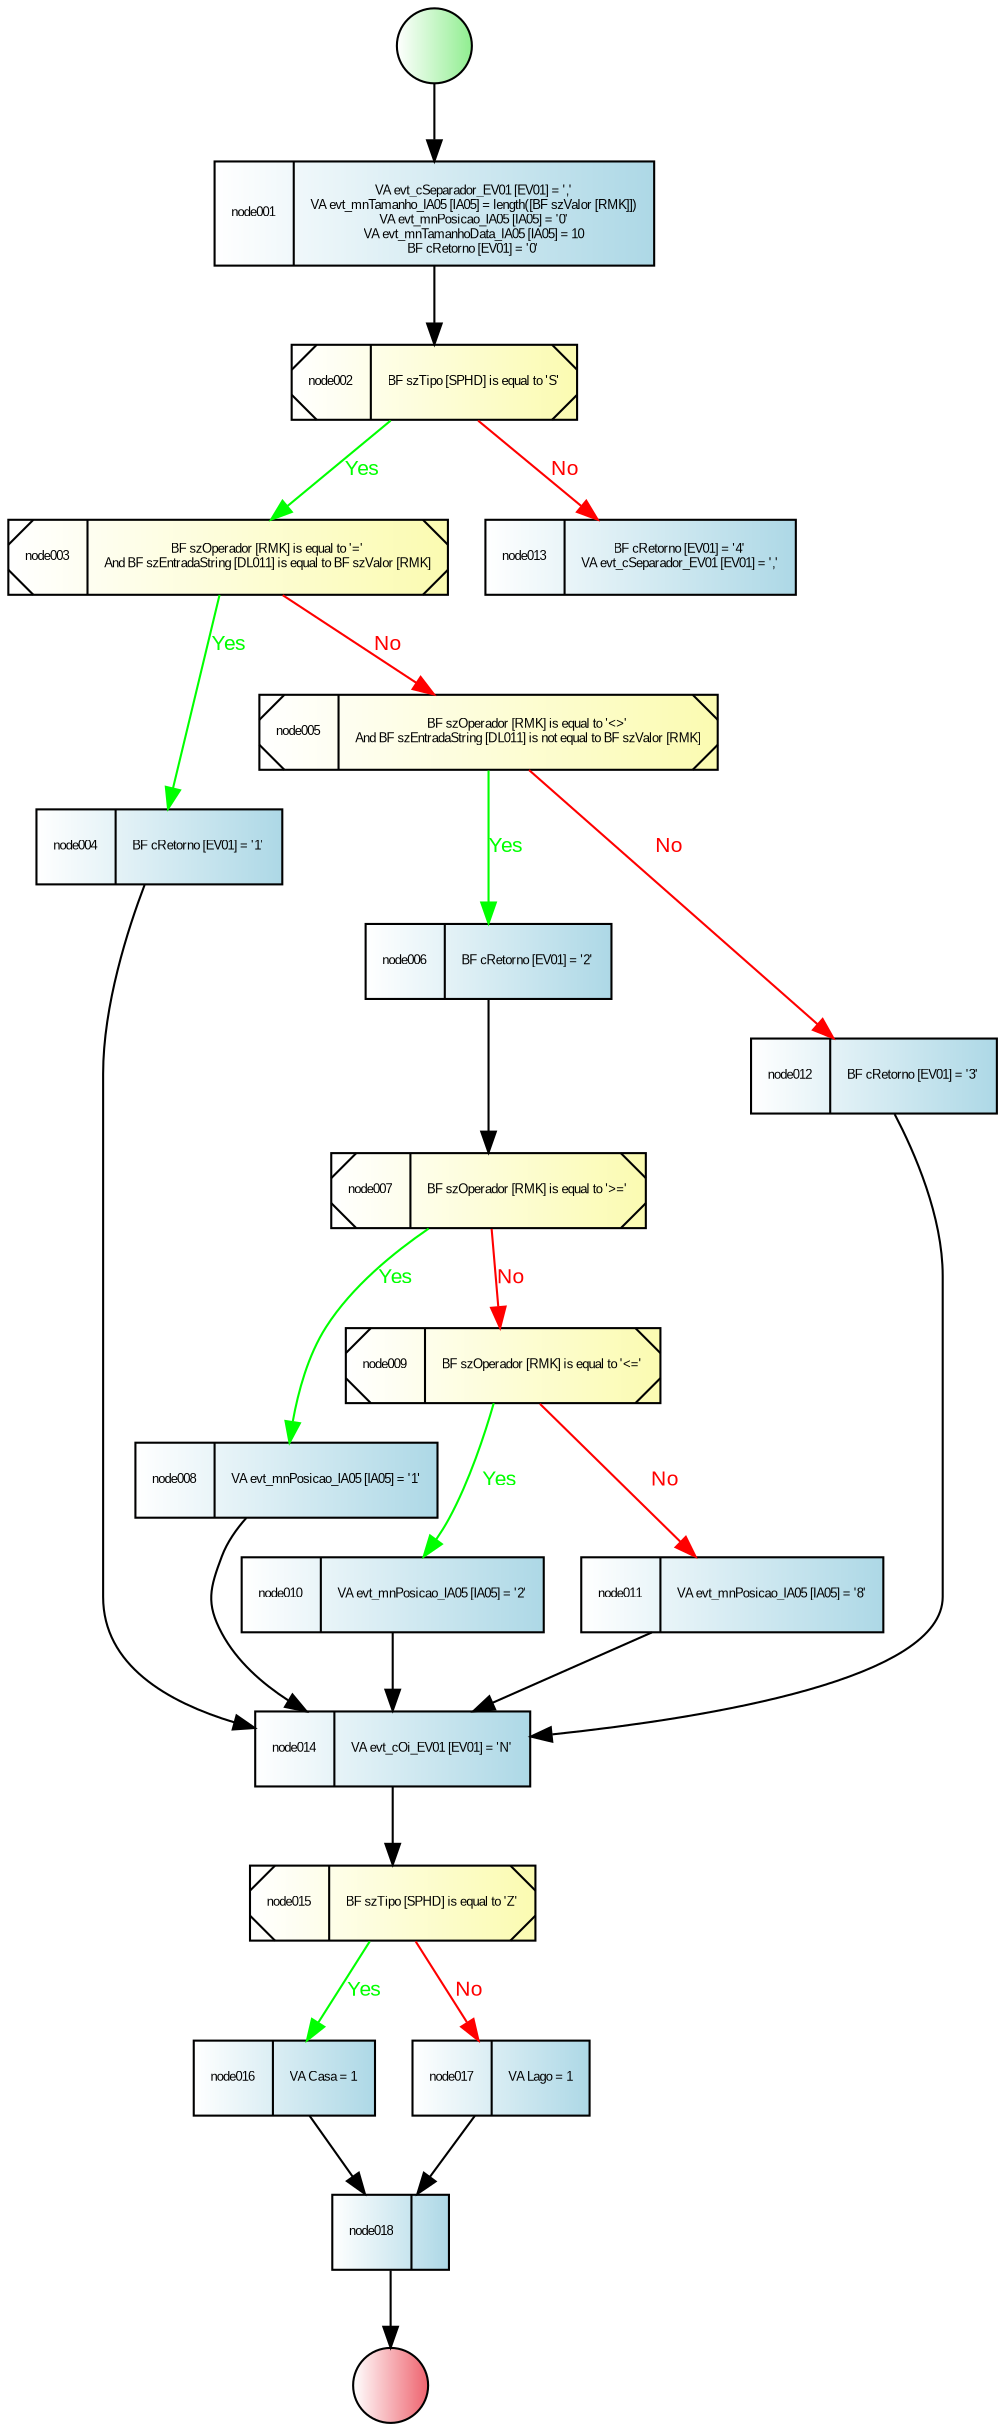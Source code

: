 digraph R {
    node000 [
            shape=circle,
            style="filled",
            fillcolor="white:lightgreen",
            label=""
            ]
    node001 [
            fontname="Arial",
            fontsize=6,
            shape=record,
            style="filled",
            fillcolor="white:lightblue"
            label="node001|{\nVA evt_cSeparador_EV01 [EV01] = ','\nVA evt_mnTamanho_IA05 [IA05] = length([BF szValor [RMK]])\nVA evt_mnPosicao_IA05 [IA05] = '0'\nVA evt_mnTamanhoData_IA05 [IA05] = 10\nBF cRetorno [EV01] = '0'}"
            ]
    node002 [
            fontname="Arial",
            fontsize=6,
            shape=record,
            style="diagonals,filled",
            fillcolor="white:#fbfbb1"
            label="node002|{BF szTipo [SPHD] is equal to 'S'}"
            ]
    node003 [
            fontname="Arial",
            fontsize=6,
            shape=record,
            style="diagonals,filled",
            fillcolor="white:#fbfbb1"
            label="node003|{BF szOperador [RMK] is equal to '='\nAnd BF szEntradaString [DL011] is equal to BF szValor [RMK]}"
            ]
    node004 [
            fontname="Arial",
            fontsize=6,
            shape=record,
            style="filled",
            fillcolor="white:lightblue"
            label="node004|{BF cRetorno [EV01] = '1'}"
            ]
    node005 [
            fontname="Arial",
            fontsize=6,
            shape=record,
            style="diagonals,filled",
            fillcolor="white:#fbfbb1"
            label="node005|{BF szOperador [RMK] is equal to '\<\>'\nAnd BF szEntradaString [DL011] is not equal to BF szValor [RMK]}"
            ]
    node006 [
            fontname="Arial",
            fontsize=6,
            shape=record,
            style="filled",
            fillcolor="white:lightblue"
            label="node006|{BF cRetorno [EV01] = '2'}"
            ]
    node007 [
            fontname="Arial",
            fontsize=6,
            shape=record,
            style="diagonals,filled",
            fillcolor="white:#fbfbb1"
            label="node007|{BF szOperador [RMK] is equal to '\>='}"
            ]
    node008 [
            fontname="Arial",
            fontsize=6,
            shape=record,
            style="filled",
            fillcolor="white:lightblue"
            label="node008|{VA evt_mnPosicao_IA05 [IA05] = '1'}"
            ]
    node009 [
            fontname="Arial",
            fontsize=6,
            shape=record,
            style="diagonals,filled",
            fillcolor="white:#fbfbb1"
            label="node009|{BF szOperador [RMK] is equal to '\<='}"
            ]
    node010 [
            fontname="Arial",
            fontsize=6,
            shape=record,
            style="filled",
            fillcolor="white:lightblue"
            label="node010|{VA evt_mnPosicao_IA05 [IA05] = '2'}"
            ]
    node011 [
            fontname="Arial",
            fontsize=6,
            shape=record,
            style="filled",
            fillcolor="white:lightblue"
            label="node011|{VA evt_mnPosicao_IA05 [IA05] = '8'}"
            ]
    node012 [
            fontname="Arial",
            fontsize=6,
            shape=record,
            style="filled",
            fillcolor="white:lightblue"
            label="node012|{BF cRetorno [EV01] = '3'}"
            ]
    node013 [
            fontname="Arial",
            fontsize=6,
            shape=record,
            style="filled",
            fillcolor="white:lightblue"
            label="node013|{BF cRetorno [EV01] = '4'\nVA evt_cSeparador_EV01 [EV01] = ','}"
            ]
    node014 [
            fontname="Arial",
            fontsize=6,
            shape=record,
            style="filled",
            fillcolor="white:lightblue"
            label="node014|{VA evt_cOi_EV01 [EV01] = 'N'}"
            ]
    node015 [
            fontname="Arial",
            fontsize=6,
            shape=record,
            style="diagonals,filled",
            fillcolor="white:#fbfbb1"
            label="node015|{BF szTipo [SPHD] is equal to 'Z'}"
            ]
    node016 [
            fontname="Arial",
            fontsize=6,
            shape=record,
            style="filled",
            fillcolor="white:lightblue"
            label="node016|{VA Casa = 1}"
            ]
    node017 [
            fontname="Arial",
            fontsize=6,
            shape=record,
            style="filled",
            fillcolor="white:lightblue"
            label="node017|{VA Lago = 1}"
            ]
    node018 [
            fontname="Arial",
            fontsize=6,
            shape=record,
            style="filled",
            fillcolor="white:lightblue"
            label="node018|{}"
            ]
    node999 [
            shape=circle,
            style="filled",
            fillcolor="white:#ee636e",
            label=""
            ]

    node018 -> node999
    node000 -> node001
    node017 -> node018
    node016 -> node018
    node015 -> node017 [fontname = "Arial", fontsize = 10, fontcolor="red", color="red", label="No"]
    node015 -> node016 [fontname = "Arial", fontsize = 10, fontcolor="green", color="green", label="Yes"]
    node014 -> node015
    node004 -> node014
    node008 -> node014
    node010 -> node014
    node011 -> node014
    node012 -> node014
    node002 -> node013 [fontname = "Arial", fontsize = 10, fontcolor="red", color="red", label="No"]
    node005 -> node012 [fontname = "Arial", fontsize = 10, fontcolor="red", color="red", label="No"]
    node009 -> node011 [fontname = "Arial", fontsize = 10, fontcolor="red", color="red", label="No"]
    node009 -> node010 [fontname = "Arial", fontsize = 10, fontcolor="green", color="green", label="Yes"]
    node007 -> node009 [fontname = "Arial", fontsize = 10, fontcolor="red", color="red", label="No"]
    node007 -> node008 [fontname = "Arial", fontsize = 10, fontcolor="green", color="green", label="Yes"]
    node006 -> node007
    node005 -> node006 [fontname = "Arial", fontsize = 10, fontcolor="green", color="green", label="Yes"]
    node003 -> node005 [fontname = "Arial", fontsize = 10, fontcolor="red", color="red", label="No"]
    node003 -> node004 [fontname = "Arial", fontsize = 10, fontcolor="green", color="green", label="Yes"]
    node002 -> node003 [fontname = "Arial", fontsize = 10, fontcolor="green", color="green", label="Yes"]
    node001 -> node002
}